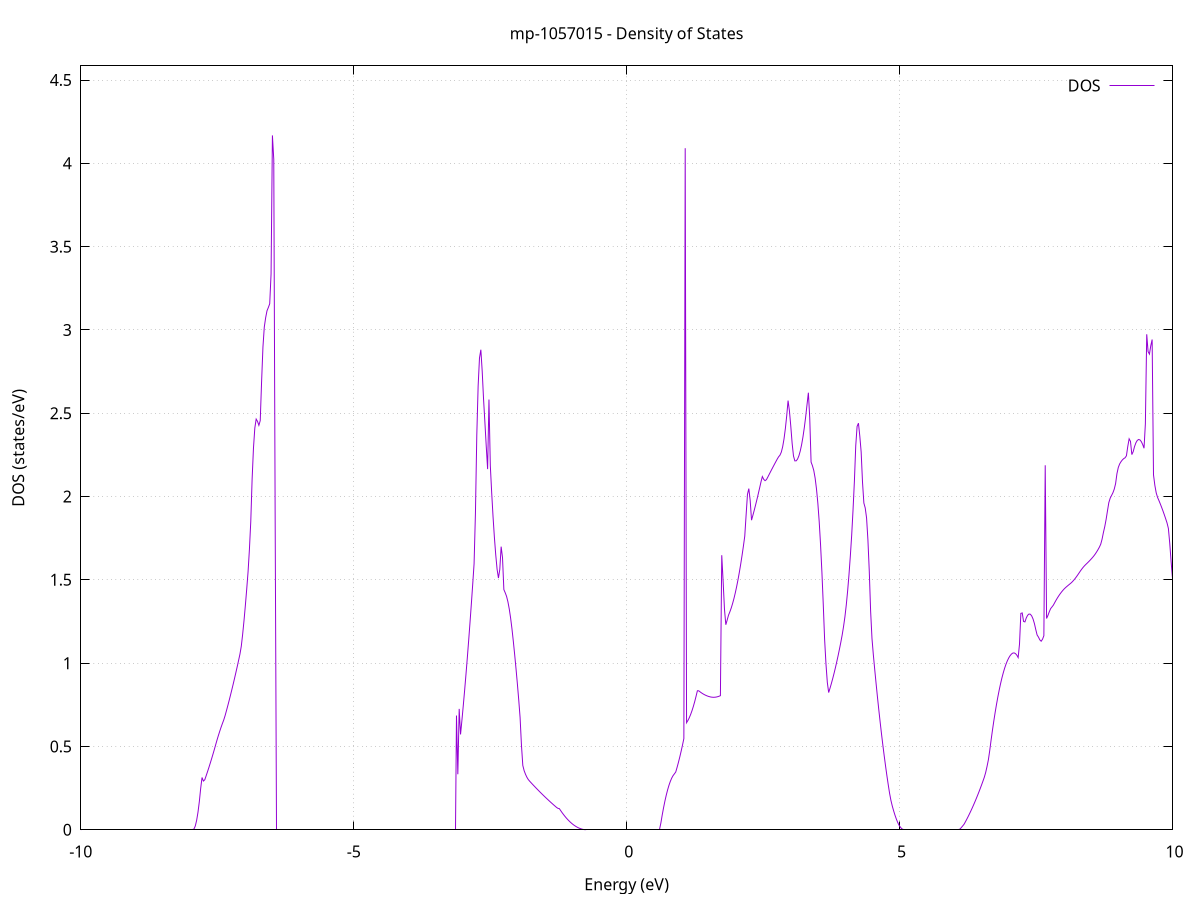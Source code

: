 set title 'mp-1057015 - Density of States'
set xlabel 'Energy (eV)'
set ylabel 'DOS (states/eV)'
set grid
set xrange [-10:10]
set yrange [0:4.585]
set xzeroaxis lt -1
set terminal png size 800,600
set output 'mp-1057015_dos_gnuplot.png'
plot '-' using 1:2 with lines title 'DOS'
-13.853400 0.000000
-13.828600 0.000000
-13.803800 0.000000
-13.779000 0.000000
-13.754200 0.000000
-13.729500 0.000000
-13.704700 0.000000
-13.679900 0.000000
-13.655100 0.000000
-13.630300 0.000000
-13.605500 0.000000
-13.580700 0.000000
-13.555900 0.000000
-13.531100 0.000000
-13.506300 0.000000
-13.481500 0.000000
-13.456700 0.000000
-13.431900 0.000000
-13.407100 0.000000
-13.382300 0.000000
-13.357500 0.000000
-13.332700 0.000000
-13.307900 0.000000
-13.283100 0.000000
-13.258400 0.000000
-13.233600 0.000000
-13.208800 0.000000
-13.184000 0.000000
-13.159200 0.000000
-13.134400 0.000000
-13.109600 0.000000
-13.084800 0.000000
-13.060000 0.000000
-13.035200 0.000000
-13.010400 0.000000
-12.985600 0.000000
-12.960800 0.000000
-12.936000 0.000000
-12.911200 0.000000
-12.886400 0.000000
-12.861600 0.000000
-12.836800 0.000000
-12.812000 0.000000
-12.787300 0.000000
-12.762500 0.000000
-12.737700 0.000000
-12.712900 0.000000
-12.688100 0.000000
-12.663300 0.000000
-12.638500 0.000000
-12.613700 0.000000
-12.588900 0.000000
-12.564100 0.000000
-12.539300 0.000000
-12.514500 0.000000
-12.489700 0.000000
-12.464900 0.000000
-12.440100 0.000000
-12.415300 0.000000
-12.390500 0.000000
-12.365700 0.000000
-12.341000 0.000000
-12.316200 0.000000
-12.291400 0.000000
-12.266600 0.000000
-12.241800 0.000000
-12.217000 0.000000
-12.192200 0.000000
-12.167400 0.000000
-12.142600 0.000000
-12.117800 0.000000
-12.093000 0.000000
-12.068200 0.000000
-12.043400 0.000000
-12.018600 0.000000
-11.993800 0.000000
-11.969000 0.000000
-11.944200 0.000000
-11.919400 0.000000
-11.894600 0.000000
-11.869900 0.000000
-11.845100 0.000000
-11.820300 0.000000
-11.795500 0.000000
-11.770700 0.000000
-11.745900 0.000000
-11.721100 0.000000
-11.696300 0.000000
-11.671500 0.000000
-11.646700 0.000000
-11.621900 0.000000
-11.597100 6.800900
-11.572300 19.553700
-11.547500 22.843900
-11.522700 30.021500
-11.497900 224.938600
-11.473100 69.509100
-11.448300 90.693500
-11.423500 0.000000
-11.398800 0.000000
-11.374000 0.000000
-11.349200 0.000000
-11.324400 0.000000
-11.299600 0.000000
-11.274800 0.000000
-11.250000 0.000000
-11.225200 0.000000
-11.200400 0.000000
-11.175600 0.000000
-11.150800 0.000000
-11.126000 0.000000
-11.101200 0.000000
-11.076400 0.000000
-11.051600 0.000000
-11.026800 0.000000
-11.002000 0.000000
-10.977200 0.000000
-10.952500 0.000000
-10.927700 0.000000
-10.902900 0.000000
-10.878100 0.000000
-10.853300 0.000000
-10.828500 0.000000
-10.803700 0.000000
-10.778900 0.000000
-10.754100 0.000000
-10.729300 0.000000
-10.704500 0.000000
-10.679700 0.000000
-10.654900 0.000000
-10.630100 0.000000
-10.605300 0.000000
-10.580500 0.000000
-10.555700 0.000000
-10.530900 0.000000
-10.506100 0.000000
-10.481400 0.000000
-10.456600 0.000000
-10.431800 0.000000
-10.407000 0.000000
-10.382200 0.000000
-10.357400 0.000000
-10.332600 0.000000
-10.307800 0.000000
-10.283000 0.000000
-10.258200 0.000000
-10.233400 0.000000
-10.208600 0.000000
-10.183800 0.000000
-10.159000 0.000000
-10.134200 0.000000
-10.109400 0.000000
-10.084600 0.000000
-10.059800 0.000000
-10.035100 0.000000
-10.010300 0.000000
-9.985500 0.000000
-9.960700 0.000000
-9.935900 0.000000
-9.911100 0.000000
-9.886300 0.000000
-9.861500 0.000000
-9.836700 0.000000
-9.811900 0.000000
-9.787100 0.000000
-9.762300 0.000000
-9.737500 0.000000
-9.712700 0.000000
-9.687900 0.000000
-9.663100 0.000000
-9.638300 0.000000
-9.613500 0.000000
-9.588700 0.000000
-9.564000 0.000000
-9.539200 0.000000
-9.514400 0.000000
-9.489600 0.000000
-9.464800 0.000000
-9.440000 0.000000
-9.415200 0.000000
-9.390400 0.000000
-9.365600 0.000000
-9.340800 0.000000
-9.316000 0.000000
-9.291200 0.000000
-9.266400 0.000000
-9.241600 0.000000
-9.216800 0.000000
-9.192000 0.000000
-9.167200 0.000000
-9.142400 0.000000
-9.117600 0.000000
-9.092900 0.000000
-9.068100 0.000000
-9.043300 0.000000
-9.018500 0.000000
-8.993700 0.000000
-8.968900 0.000000
-8.944100 0.000000
-8.919300 0.000000
-8.894500 0.000000
-8.869700 0.000000
-8.844900 0.000000
-8.820100 0.000000
-8.795300 0.000000
-8.770500 0.000000
-8.745700 0.000000
-8.720900 0.000000
-8.696100 0.000000
-8.671300 0.000000
-8.646600 0.000000
-8.621800 0.000000
-8.597000 0.000000
-8.572200 0.000000
-8.547400 0.000000
-8.522600 0.000000
-8.497800 0.000000
-8.473000 0.000000
-8.448200 0.000000
-8.423400 0.000000
-8.398600 0.000000
-8.373800 0.000000
-8.349000 0.000000
-8.324200 0.000000
-8.299400 0.000000
-8.274600 0.000000
-8.249800 0.000000
-8.225000 0.000000
-8.200200 0.000000
-8.175500 0.000000
-8.150700 0.000000
-8.125900 0.000000
-8.101100 0.000000
-8.076300 0.000000
-8.051500 0.000000
-8.026700 0.000000
-8.001900 0.000000
-7.977100 0.000000
-7.952300 0.000000
-7.927500 0.003900
-7.902700 0.022400
-7.877900 0.056200
-7.853100 0.105200
-7.828300 0.169400
-7.803500 0.248900
-7.778700 0.313800
-7.753900 0.292500
-7.729100 0.299800
-7.704400 0.323200
-7.679600 0.347400
-7.654800 0.372300
-7.630000 0.398000
-7.605200 0.424400
-7.580400 0.451600
-7.555600 0.479500
-7.530800 0.508200
-7.506000 0.536700
-7.481200 0.563800
-7.456400 0.589500
-7.431600 0.613800
-7.406800 0.636700
-7.382000 0.658400
-7.357200 0.684200
-7.332400 0.713600
-7.307600 0.744000
-7.282800 0.775200
-7.258100 0.807200
-7.233300 0.840100
-7.208500 0.873700
-7.183700 0.908200
-7.158900 0.943400
-7.134100 0.979500
-7.109300 1.016400
-7.084500 1.054000
-7.059700 1.101400
-7.034900 1.172800
-7.010100 1.254800
-6.985300 1.345900
-6.960500 1.443600
-6.935700 1.547800
-6.910900 1.682300
-6.886100 1.849600
-6.861300 2.103700
-6.836500 2.291300
-6.811700 2.411700
-6.787000 2.465000
-6.762200 2.451200
-6.737400 2.427500
-6.712600 2.455900
-6.687800 2.689200
-6.663000 2.897100
-6.638200 3.017600
-6.613400 3.073300
-6.588600 3.115100
-6.563800 3.134900
-6.539000 3.157100
-6.514200 3.336500
-6.489400 4.167800
-6.464600 4.023300
-6.439800 1.915500
-6.415000 0.000000
-6.390200 0.000000
-6.365400 0.000000
-6.340600 0.000000
-6.315900 0.000000
-6.291100 0.000000
-6.266300 0.000000
-6.241500 0.000000
-6.216700 0.000000
-6.191900 0.000000
-6.167100 0.000000
-6.142300 0.000000
-6.117500 0.000000
-6.092700 0.000000
-6.067900 0.000000
-6.043100 0.000000
-6.018300 0.000000
-5.993500 0.000000
-5.968700 0.000000
-5.943900 0.000000
-5.919100 0.000000
-5.894300 0.000000
-5.869600 0.000000
-5.844800 0.000000
-5.820000 0.000000
-5.795200 0.000000
-5.770400 0.000000
-5.745600 0.000000
-5.720800 0.000000
-5.696000 0.000000
-5.671200 0.000000
-5.646400 0.000000
-5.621600 0.000000
-5.596800 0.000000
-5.572000 0.000000
-5.547200 0.000000
-5.522400 0.000000
-5.497600 0.000000
-5.472800 0.000000
-5.448000 0.000000
-5.423200 0.000000
-5.398500 0.000000
-5.373700 0.000000
-5.348900 0.000000
-5.324100 0.000000
-5.299300 0.000000
-5.274500 0.000000
-5.249700 0.000000
-5.224900 0.000000
-5.200100 0.000000
-5.175300 0.000000
-5.150500 0.000000
-5.125700 0.000000
-5.100900 0.000000
-5.076100 0.000000
-5.051300 0.000000
-5.026500 0.000000
-5.001700 0.000000
-4.976900 0.000000
-4.952100 0.000000
-4.927400 0.000000
-4.902600 0.000000
-4.877800 0.000000
-4.853000 0.000000
-4.828200 0.000000
-4.803400 0.000000
-4.778600 0.000000
-4.753800 0.000000
-4.729000 0.000000
-4.704200 0.000000
-4.679400 0.000000
-4.654600 0.000000
-4.629800 0.000000
-4.605000 0.000000
-4.580200 0.000000
-4.555400 0.000000
-4.530600 0.000000
-4.505800 0.000000
-4.481100 0.000000
-4.456300 0.000000
-4.431500 0.000000
-4.406700 0.000000
-4.381900 0.000000
-4.357100 0.000000
-4.332300 0.000000
-4.307500 0.000000
-4.282700 0.000000
-4.257900 0.000000
-4.233100 0.000000
-4.208300 0.000000
-4.183500 0.000000
-4.158700 0.000000
-4.133900 0.000000
-4.109100 0.000000
-4.084300 0.000000
-4.059500 0.000000
-4.034700 0.000000
-4.010000 0.000000
-3.985200 0.000000
-3.960400 0.000000
-3.935600 0.000000
-3.910800 0.000000
-3.886000 0.000000
-3.861200 0.000000
-3.836400 0.000000
-3.811600 0.000000
-3.786800 0.000000
-3.762000 0.000000
-3.737200 0.000000
-3.712400 0.000000
-3.687600 0.000000
-3.662800 0.000000
-3.638000 0.000000
-3.613200 0.000000
-3.588400 0.000000
-3.563700 0.000000
-3.538900 0.000000
-3.514100 0.000000
-3.489300 0.000000
-3.464500 0.000000
-3.439700 0.000000
-3.414900 0.000000
-3.390100 0.000000
-3.365300 0.000000
-3.340500 0.000000
-3.315700 0.000000
-3.290900 0.000000
-3.266100 0.000000
-3.241300 0.000000
-3.216500 0.000000
-3.191700 0.000000
-3.166900 0.000000
-3.142100 0.000000
-3.117300 0.685500
-3.092600 0.333300
-3.067800 0.725600
-3.043000 0.572200
-3.018200 0.655700
-2.993400 0.743300
-2.968600 0.835200
-2.943800 0.931300
-2.919000 1.031600
-2.894200 1.136100
-2.869400 1.244800
-2.844600 1.357800
-2.819800 1.474900
-2.795000 1.596300
-2.770200 1.898800
-2.745400 2.367200
-2.720600 2.664400
-2.695800 2.831800
-2.671000 2.881400
-2.646200 2.752100
-2.621500 2.585300
-2.596700 2.445100
-2.571900 2.300700
-2.547100 2.164800
-2.522300 2.582300
-2.497500 2.185900
-2.472700 2.023900
-2.447900 1.880700
-2.423100 1.756300
-2.398300 1.650700
-2.373500 1.563900
-2.348700 1.511000
-2.323900 1.562400
-2.299100 1.699400
-2.274300 1.634000
-2.249500 1.441700
-2.224700 1.422800
-2.199900 1.401100
-2.175200 1.368500
-2.150400 1.325100
-2.125600 1.270800
-2.100800 1.205700
-2.076000 1.131000
-2.051200 1.050900
-2.026400 0.965500
-2.001600 0.874900
-1.976800 0.779000
-1.952000 0.673600
-1.927200 0.508300
-1.902400 0.386200
-1.877600 0.354400
-1.852800 0.333100
-1.828000 0.315700
-1.803200 0.302100
-1.778400 0.292200
-1.753600 0.283400
-1.728800 0.274600
-1.704100 0.266000
-1.679300 0.257500
-1.654500 0.249000
-1.629700 0.240700
-1.604900 0.232400
-1.580100 0.224200
-1.555300 0.216200
-1.530500 0.208200
-1.505700 0.200300
-1.480900 0.192500
-1.456100 0.184900
-1.431300 0.177300
-1.406500 0.169800
-1.381700 0.162400
-1.356900 0.155100
-1.332100 0.147900
-1.307300 0.140800
-1.282500 0.133800
-1.257700 0.128500
-1.233000 0.126800
-1.208200 0.114900
-1.183400 0.103200
-1.158600 0.092300
-1.133800 0.081900
-1.109000 0.072100
-1.084200 0.063000
-1.059400 0.054500
-1.034600 0.046600
-1.009800 0.039300
-0.985000 0.032600
-0.960200 0.026600
-0.935400 0.021200
-0.910600 0.016400
-0.885800 0.012200
-0.861000 0.008600
-0.836200 0.005700
-0.811400 0.003300
-0.786700 0.001600
-0.761900 0.000500
-0.737100 0.000000
-0.712300 0.000000
-0.687500 0.000000
-0.662700 0.000000
-0.637900 0.000000
-0.613100 0.000000
-0.588300 0.000000
-0.563500 0.000000
-0.538700 0.000000
-0.513900 0.000000
-0.489100 0.000000
-0.464300 0.000000
-0.439500 0.000000
-0.414700 0.000000
-0.389900 0.000000
-0.365100 0.000000
-0.340300 0.000000
-0.315600 0.000000
-0.290800 0.000000
-0.266000 0.000000
-0.241200 0.000000
-0.216400 0.000000
-0.191600 0.000000
-0.166800 0.000000
-0.142000 0.000000
-0.117200 0.000000
-0.092400 0.000000
-0.067600 0.000000
-0.042800 0.000000
-0.018000 0.000000
0.006800 0.000000
0.031600 0.000000
0.056400 0.000000
0.081200 0.000000
0.106000 0.000000
0.130800 0.000000
0.155500 0.000000
0.180300 0.000000
0.205100 0.000000
0.229900 0.000000
0.254700 0.000000
0.279500 0.000000
0.304300 0.000000
0.329100 0.000000
0.353900 0.000000
0.378700 0.000000
0.403500 0.000000
0.428300 0.000000
0.453100 0.000000
0.477900 0.000000
0.502700 0.000000
0.527500 0.000000
0.552300 0.000000
0.577100 0.000000
0.601800 0.000000
0.626600 0.039900
0.651400 0.088100
0.676200 0.132200
0.701000 0.172200
0.725800 0.208000
0.750600 0.239600
0.775400 0.267100
0.800200 0.290500
0.825000 0.309700
0.849800 0.324700
0.874600 0.335600
0.899400 0.346700
0.924200 0.374700
0.949000 0.405000
0.973800 0.437300
0.998600 0.471800
1.023400 0.508500
1.048200 0.547200
1.072900 4.091000
1.097700 0.642700
1.122500 0.655900
1.147300 0.672300
1.172100 0.691800
1.196900 0.714400
1.221700 0.740000
1.246500 0.768800
1.271300 0.800700
1.296100 0.834400
1.320900 0.834000
1.345700 0.827600
1.370500 0.821800
1.395300 0.816500
1.420100 0.811800
1.444900 0.807700
1.469700 0.804100
1.494500 0.801100
1.519300 0.798600
1.544000 0.796700
1.568800 0.795600
1.593600 0.795200
1.618400 0.795600
1.643200 0.796800
1.668000 0.798800
1.692800 0.801500
1.717600 0.804900
1.742400 1.647900
1.767200 1.493400
1.792000 1.324900
1.816800 1.230700
1.841600 1.258600
1.866400 1.288200
1.891200 1.308300
1.916000 1.331100
1.940800 1.357600
1.965600 1.387800
1.990300 1.421700
2.015100 1.459300
2.039900 1.500600
2.064700 1.545600
2.089500 1.594300
2.114300 1.646600
2.139100 1.702700
2.163900 1.762500
2.188700 1.889800
2.213500 2.013500
2.238300 2.047700
2.263100 1.977100
2.287900 1.858200
2.312700 1.887300
2.337500 1.917700
2.362300 1.949700
2.387100 1.982800
2.411900 2.017100
2.436700 2.052300
2.461400 2.088300
2.486200 2.120100
2.511000 2.103400
2.535800 2.095400
2.560600 2.101400
2.585400 2.116400
2.610200 2.132400
2.635000 2.148300
2.659800 2.164000
2.684600 2.179500
2.709400 2.194900
2.734200 2.210100
2.759000 2.225100
2.783800 2.238600
2.808600 2.248200
2.833400 2.266500
2.858200 2.298900
2.883000 2.346000
2.907700 2.407900
2.932500 2.484900
2.957300 2.576100
2.982100 2.514300
3.006900 2.423300
3.031700 2.319800
3.056500 2.243800
3.081300 2.214200
3.106100 2.214400
3.130900 2.224900
3.155700 2.244500
3.180500 2.273400
3.205300 2.311200
3.230100 2.357900
3.254900 2.413600
3.279700 2.478300
3.304500 2.551600
3.329300 2.623400
3.354100 2.474000
3.378800 2.207100
3.403600 2.185100
3.428400 2.156200
3.453200 2.110500
3.478000 2.045400
3.502800 1.960300
3.527600 1.849800
3.552400 1.711700
3.577200 1.546000
3.602000 1.352600
3.626800 1.142900
3.651600 0.995500
3.676400 0.884200
3.701200 0.823600
3.726000 0.849900
3.750800 0.878100
3.775600 0.908100
3.800400 0.939900
3.825200 0.973600
3.849900 1.009000
3.874700 1.046300
3.899500 1.085500
3.924300 1.126400
3.949100 1.170100
3.973900 1.220400
3.998700 1.278200
4.023500 1.348800
4.048300 1.432900
4.073100 1.530700
4.097900 1.642200
4.122700 1.767900
4.147500 1.920100
4.172300 2.091300
4.197100 2.304800
4.221900 2.421100
4.246700 2.440400
4.271500 2.362600
4.296200 2.268200
4.321000 2.086700
4.345800 1.961200
4.370600 1.931700
4.395400 1.871700
4.420200 1.739000
4.445000 1.552100
4.469800 1.311100
4.494600 1.148200
4.519400 1.050600
4.544200 0.963900
4.569000 0.880400
4.593800 0.800000
4.618600 0.722800
4.643400 0.648800
4.668200 0.577900
4.693000 0.510200
4.717800 0.445700
4.742600 0.384300
4.767300 0.326100
4.792100 0.271100
4.816900 0.219200
4.841700 0.176100
4.866500 0.142500
4.891300 0.113500
4.916100 0.087500
4.940900 0.064300
4.965700 0.044100
4.990500 0.027100
5.015300 0.015600
5.040100 0.005900
5.064900 0.000000
5.089700 0.000000
5.114500 0.000000
5.139300 0.000000
5.164100 0.000000
5.188900 0.000000
5.213700 0.000000
5.238400 0.000000
5.263200 0.000000
5.288000 0.000000
5.312800 0.000000
5.337600 0.000000
5.362400 0.000000
5.387200 0.000000
5.412000 0.000000
5.436800 0.000000
5.461600 0.000000
5.486400 0.000000
5.511200 0.000000
5.536000 0.000000
5.560800 0.000000
5.585600 0.000000
5.610400 0.000000
5.635200 0.000000
5.660000 0.000000
5.684700 0.000000
5.709500 0.000000
5.734300 0.000000
5.759100 0.000000
5.783900 0.000000
5.808700 0.000000
5.833500 0.000000
5.858300 0.000000
5.883100 0.000000
5.907900 0.000000
5.932700 0.000000
5.957500 0.000000
5.982300 0.000000
6.007100 0.000000
6.031900 0.000000
6.056700 0.000000
6.081500 0.000000
6.106300 0.004000
6.131100 0.013200
6.155800 0.022900
6.180600 0.032900
6.205400 0.047300
6.230200 0.062600
6.255000 0.078500
6.279800 0.095000
6.304600 0.112100
6.329400 0.129700
6.354200 0.148000
6.379000 0.166800
6.403800 0.186300
6.428600 0.206300
6.453400 0.226900
6.478200 0.248100
6.503000 0.269800
6.527800 0.292200
6.552600 0.315500
6.577400 0.343800
6.602200 0.379800
6.626900 0.419900
6.651700 0.475300
6.676500 0.537700
6.701300 0.596600
6.726100 0.652100
6.750900 0.704000
6.775700 0.752400
6.800500 0.797400
6.825300 0.838800
6.850100 0.876700
6.874900 0.911200
6.899700 0.942100
6.924500 0.969600
6.949300 0.993500
6.974100 1.013900
6.998900 1.030900
7.023700 1.044300
7.048500 1.054300
7.073200 1.060400
7.098000 1.061700
7.122800 1.057600
7.147600 1.048300
7.172400 1.033700
7.197200 1.114600
7.222000 1.298900
7.246800 1.301600
7.271600 1.250400
7.296400 1.247600
7.321200 1.271500
7.346000 1.287500
7.370800 1.294900
7.395600 1.293700
7.420400 1.283800
7.445200 1.265300
7.470000 1.238100
7.494800 1.202300
7.519600 1.169300
7.544300 1.156600
7.569100 1.139900
7.593900 1.131700
7.618700 1.143500
7.643500 1.164600
7.668300 2.187600
7.693100 1.268200
7.717900 1.286200
7.742700 1.308500
7.767500 1.327300
7.792300 1.337500
7.817100 1.348100
7.841900 1.363200
7.866700 1.377800
7.891500 1.391500
7.916300 1.404200
7.941100 1.415900
7.965900 1.426700
7.990700 1.436600
8.015400 1.445500
8.040200 1.453400
8.065000 1.460500
8.089800 1.467300
8.114600 1.474000
8.139400 1.480700
8.164200 1.488400
8.189000 1.497300
8.213800 1.507200
8.238600 1.518000
8.263400 1.529400
8.288200 1.541400
8.313000 1.553500
8.337800 1.564700
8.362600 1.575000
8.387400 1.584300
8.412200 1.592500
8.437000 1.600300
8.461700 1.608300
8.486500 1.616700
8.511300 1.625500
8.536100 1.634600
8.560900 1.644500
8.585700 1.655600
8.610500 1.668000
8.635300 1.681500
8.660100 1.696100
8.684900 1.713700
8.709700 1.744100
8.734500 1.784200
8.759300 1.819800
8.784100 1.863300
8.808900 1.914600
8.833700 1.963900
8.858500 1.990200
8.883300 2.006300
8.908100 2.022600
8.932800 2.044400
8.957600 2.077600
8.982400 2.137700
9.007200 2.174800
9.032000 2.195900
9.056800 2.209300
9.081600 2.219900
9.106400 2.227700
9.131200 2.232700
9.156000 2.244800
9.180800 2.301200
9.205600 2.346600
9.230400 2.331100
9.255200 2.251800
9.280000 2.269600
9.304800 2.300300
9.329600 2.322700
9.354400 2.336800
9.379100 2.342600
9.403900 2.340100
9.428700 2.329800
9.453500 2.312900
9.478300 2.290000
9.503100 2.435900
9.527900 2.973900
9.552700 2.870000
9.577500 2.855000
9.602300 2.905500
9.627100 2.942500
9.651900 2.130400
9.676700 2.067300
9.701500 2.022300
9.726300 1.995200
9.751100 1.976300
9.775900 1.956400
9.800700 1.935500
9.825500 1.913600
9.850200 1.890700
9.875000 1.866800
9.899800 1.841900
9.924600 1.808800
9.949400 1.719900
9.974200 1.611500
9.999000 1.512300
10.023800 1.422300
10.048600 1.341500
10.073400 1.804400
10.098200 1.530300
10.123000 1.292400
10.147800 1.090700
10.172600 0.925300
10.197400 0.834800
10.222200 0.771500
10.247000 0.712700
10.271800 0.658500
10.296600 0.657400
10.321300 0.767800
10.346100 0.590000
10.370900 0.399600
10.395700 0.368000
10.420500 0.338400
10.445300 0.310700
10.470100 0.285100
10.494900 0.261400
10.519700 0.239700
10.544500 0.219900
10.569300 0.202200
10.594100 0.192300
10.618900 0.191600
10.643700 0.187400
10.668500 0.179700
10.693300 0.168700
10.718100 0.154200
10.742900 0.136200
10.767600 0.114800
10.792400 0.126800
10.817200 0.155700
10.842000 0.187400
10.866800 0.222200
10.891600 0.259900
10.916400 0.303400
10.941200 0.695600
10.966000 0.464500
10.990800 0.482800
11.015600 0.489800
11.040400 0.497200
11.065200 0.504800
11.090000 0.512700
11.114800 0.520800
11.139600 0.529300
11.164400 0.538000
11.189200 0.546800
11.214000 0.553600
11.238700 0.557700
11.263500 0.559400
11.288300 0.558500
11.313100 0.559500
11.337900 0.564000
11.362700 0.570200
11.387500 0.577100
11.412300 0.584600
11.437100 0.592800
11.461900 0.601500
11.486700 0.610900
11.511500 0.620900
11.536300 0.631600
11.561100 0.642800
11.585900 0.654700
11.610700 0.667200
11.635500 0.680300
11.660300 0.694100
11.685100 0.708400
11.709800 0.723400
11.734600 0.739100
11.759400 0.755300
11.784200 0.772200
11.809000 0.789600
11.833800 0.807700
11.858600 0.826300
11.883400 0.845400
11.908200 0.864800
11.933000 0.884500
11.957800 0.904700
11.982600 0.925200
12.007400 0.945600
12.032200 0.949100
12.057000 0.945400
12.081800 0.938500
12.106600 0.929600
12.131400 0.923300
12.156100 0.920300
12.180900 0.920300
12.205700 0.923500
12.230500 0.927900
12.255300 0.932700
12.280100 0.937900
12.304900 0.944100
12.329700 0.952800
12.354500 0.964300
12.379300 0.978300
12.404100 0.994200
12.428900 1.012200
12.453700 1.032400
12.478500 1.054800
12.503300 1.079300
12.528100 1.106000
12.552900 1.134900
12.577700 1.165900
12.602500 1.200000
12.627200 1.255000
12.652000 1.294500
12.676800 1.321700
12.701600 1.349600
12.726400 1.719900
12.751200 1.521000
12.776000 1.099600
12.800800 0.967000
12.825600 0.963400
12.850400 0.958900
12.875200 0.953500
12.900000 0.947300
12.924800 0.940700
12.949600 0.934400
12.974400 0.927700
12.999200 0.921000
13.024000 0.914700
13.048800 0.908200
13.073600 0.900900
13.098300 0.892900
13.123100 0.884200
13.147900 0.874900
13.172700 0.864800
13.197500 0.854100
13.222300 0.842700
13.247100 0.830600
13.271900 0.817800
13.296700 0.804300
13.321500 0.790100
13.346300 0.775300
13.371100 0.759700
13.395900 0.743500
13.420700 0.726500
13.445500 0.708900
13.470300 0.690600
13.495100 0.996000
13.519900 1.134100
13.544600 0.634700
13.569400 0.529900
13.594200 0.526600
13.619000 0.522200
13.643800 0.518900
13.668600 0.516800
13.693400 0.515700
13.718200 0.515900
13.743000 0.517200
13.767800 0.519700
13.792600 0.523300
13.817400 0.528100
13.842200 0.534100
13.867000 0.541200
13.891800 0.549500
13.916600 0.559000
13.941400 0.569700
13.966200 0.581900
13.991000 0.595100
14.015700 0.609000
14.040500 0.623400
14.065300 0.644200
14.090100 0.765600
14.114900 0.858200
14.139700 0.950400
14.164500 1.042400
14.189300 1.124800
14.214100 1.191100
14.238900 1.241300
14.263700 1.275500
14.288500 1.293500
14.313300 1.295500
14.338100 1.281500
14.362900 1.251300
14.387700 1.247300
14.412500 1.274600
14.437300 1.300400
14.462100 1.324400
14.486800 1.346600
14.511600 1.367000
14.536400 1.385700
14.561200 1.402500
14.586000 1.417900
14.610800 1.432000
14.635600 1.444800
14.660400 1.456400
14.685200 1.467400
14.710000 1.478100
14.734800 1.489100
14.759600 1.500700
14.784400 1.529500
14.809200 1.594600
14.834000 1.672800
14.858800 1.732800
14.883600 1.769800
14.908400 1.783800
14.933100 1.774800
14.957900 1.742700
14.982700 1.685900
15.007500 1.661900
15.032300 1.984100
15.057100 2.025100
15.081900 1.816800
15.106700 1.695300
15.131500 1.723500
15.156300 1.749100
15.181100 1.772100
15.205900 1.792500
15.230700 1.810300
15.255500 1.825600
15.280300 1.838300
15.305100 1.848500
15.329900 1.856200
15.354700 1.861300
15.379500 1.863800
15.404200 1.866000
15.429000 1.876300
15.453800 1.887300
15.478600 1.897200
15.503400 1.905900
15.528200 1.910100
15.553000 1.894300
15.577800 1.884800
15.602600 1.980700
15.627400 1.987800
15.652200 1.934800
15.677000 1.878300
15.701800 1.827900
15.726600 1.783700
15.751400 1.745800
15.776200 1.713600
15.801000 1.685600
15.825800 1.661700
15.850500 1.641800
15.875300 1.626000
15.900100 1.614200
15.924900 1.608000
15.949700 1.607800
15.974500 1.647400
15.999300 1.749800
16.024100 1.839000
16.048900 1.915000
16.073700 1.980100
16.098500 2.034500
16.123300 2.078000
16.148100 2.110700
16.172900 2.133900
16.197700 2.196900
16.222500 2.130000
16.247300 2.162100
16.272100 2.170200
16.296900 2.235200
16.321600 2.480900
16.346400 2.735700
16.371200 2.975600
16.396000 3.151200
16.420800 3.251600
16.445600 3.156600
16.470400 2.706500
16.495200 2.506100
16.520000 2.437400
16.544800 2.372200
16.569600 2.310400
16.594400 2.263400
16.619200 2.229500
16.644000 2.199600
16.668800 2.173700
16.693600 2.152100
16.718400 2.135500
16.743200 2.124200
16.768000 2.118200
16.792700 2.290900
16.817500 2.442800
16.842300 2.546900
16.867100 2.604100
16.891900 2.614400
16.916700 2.589100
16.941500 2.531500
16.966300 2.137400
16.991100 2.127200
17.015900 2.100700
17.040700 2.073800
17.065500 2.046700
17.090300 2.019200
17.115100 1.991500
17.139900 2.048400
17.164700 2.147800
17.189500 2.233700
17.214300 2.306200
17.239000 2.365300
17.263800 2.411000
17.288600 2.442700
17.313400 2.460100
17.338200 2.462800
17.363000 2.449500
17.387800 2.361900
17.412600 2.074500
17.437400 1.807600
17.462200 1.616800
17.487000 1.502100
17.511800 2.928600
17.536600 0.999700
17.561400 1.012100
17.586200 1.029700
17.611000 1.047800
17.635800 1.065900
17.660600 1.083900
17.685400 1.101900
17.710100 1.119900
17.734900 1.137800
17.759700 1.172700
17.784500 3.296800
17.809300 4.662600
17.834100 2.814100
17.858900 2.287100
17.883700 2.237000
17.908500 2.186400
17.933300 2.122500
17.958100 2.045400
17.982900 1.955300
18.007700 1.854200
18.032500 1.742600
18.057300 1.619900
18.082100 1.486800
18.106900 1.373300
18.131700 1.284000
18.156500 1.173100
18.181200 1.053000
18.206000 0.934100
18.230800 0.874700
18.255600 0.827500
18.280400 0.774000
18.305200 0.714300
18.330000 0.648200
18.354800 0.580300
18.379600 0.542100
18.404400 0.514800
18.429200 0.516800
18.454000 0.535900
18.478800 0.562600
18.503600 0.597600
18.528400 0.636400
18.553200 0.675000
18.578000 0.716700
18.602800 0.757500
18.627500 0.796700
18.652300 0.845800
18.677100 0.900400
18.701900 0.957500
18.726700 1.017000
18.751500 1.074100
18.776300 1.126400
18.801100 1.174200
18.825900 1.217200
18.850700 1.255600
18.875500 1.289300
18.900300 1.319000
18.925100 1.353100
18.949900 1.393200
18.974700 1.438900
18.999500 1.490200
19.024300 1.547200
19.049100 1.609900
19.073900 1.678200
19.098600 1.752100
19.123400 1.831500
19.148200 1.911500
19.173000 1.980400
19.197800 2.032800
19.222600 2.082900
19.247400 2.133400
19.272200 2.184300
19.297000 2.235500
19.321800 2.287100
19.346600 2.339000
19.371400 2.382000
19.396200 2.380500
19.421000 2.346000
19.445800 2.276500
19.470600 2.162000
19.495400 2.017800
19.520200 1.850500
19.545000 2.087900
19.569700 1.596800
19.594500 1.836100
19.619300 2.060300
19.644100 2.263900
19.668900 2.432600
19.693700 2.549700
19.718500 2.598000
19.743300 2.577800
19.768100 2.495800
19.792900 2.354600
19.817700 2.201200
19.842500 2.072600
19.867300 1.970200
19.892100 1.898900
19.916900 1.867300
19.941700 1.872000
19.966500 1.817900
19.991300 1.926600
20.016000 2.145200
20.040800 2.427900
20.065600 2.761000
20.090400 2.455300
20.115200 2.585300
20.140000 2.644100
20.164800 2.674900
20.189600 2.793800
20.214400 2.862600
20.239200 2.890400
20.264000 2.802300
20.288800 2.476100
20.313600 1.992000
20.338400 1.326600
20.363200 0.711500
20.388000 0.521600
20.412800 0.453800
20.437600 0.993300
20.462400 1.011200
20.487100 1.042900
20.511900 1.157700
20.536700 1.250300
20.561500 1.363400
20.586300 1.483200
20.611100 1.730900
20.635900 2.190300
20.660700 2.520000
20.685500 2.700500
20.710300 2.878800
20.735100 3.378400
20.759900 4.173800
20.784700 3.421000
20.809500 3.295500
20.834300 2.951900
20.859100 2.733200
20.883900 2.349200
20.908700 1.627700
20.933500 1.676000
20.958200 1.729600
20.983000 1.785500
21.007800 1.850300
21.032600 1.924500
21.057400 2.008700
21.082200 2.105100
21.107000 2.210100
21.131800 2.323800
21.156600 2.446000
21.181400 2.576700
21.206200 2.722600
21.231000 2.860300
21.255800 2.976200
21.280600 2.951600
21.305400 2.926600
21.330200 2.898800
21.355000 2.846200
21.379800 2.767400
21.404500 2.669400
21.429300 2.558500
21.454100 2.446900
21.478900 2.337800
21.503700 2.231300
21.528500 2.127800
21.553300 2.022900
21.578100 1.920800
21.602900 1.846800
21.627700 1.770700
21.652500 1.709800
21.677300 1.678200
21.702100 1.651200
21.726900 1.620400
21.751700 1.590400
21.776500 1.564100
21.801300 1.541500
21.826100 1.522500
21.850900 1.507100
21.875600 1.495300
21.900400 1.487200
21.925200 1.482700
21.950000 1.482200
21.974800 1.486500
21.999600 1.495700
22.024400 1.509900
22.049200 1.528900
22.074000 1.552800
22.098800 1.581600
22.123600 1.615300
22.148400 1.654000
22.173200 1.697500
22.198000 1.742600
22.222800 1.788000
22.247600 1.832700
22.272400 1.875800
22.297200 1.946000
22.321900 1.997200
22.346700 1.972100
22.371500 1.866400
22.396300 1.872100
22.421100 1.724900
22.445900 1.611400
22.470700 1.618700
22.495500 1.628500
22.520300 1.635300
22.545100 1.635100
22.569900 1.711500
22.594700 1.805600
22.619500 1.875000
22.644300 1.982000
22.669100 2.137200
22.693900 2.255500
22.718700 2.302100
22.743500 2.316200
22.768300 3.188500
22.793000 3.590700
22.817800 2.751700
22.842600 2.750700
22.867400 2.749400
22.892200 2.747800
22.917000 2.744900
22.941800 2.740400
22.966600 2.732800
22.991400 2.704700
23.016200 2.596000
23.041000 2.376900
23.065800 2.125600
23.090600 1.918600
23.115400 1.741900
23.140200 1.609100
23.165000 1.539600
23.189800 1.514800
23.214600 1.494200
23.239400 1.478800
23.264100 1.471400
23.288900 1.471900
23.313700 1.479800
23.338500 1.495300
23.363300 1.518300
23.388100 1.548700
23.412900 1.595400
23.437700 1.771000
23.462500 2.109800
23.487300 2.632900
23.512100 3.590000
23.536900 4.581300
23.561700 5.701700
23.586500 2.688700
23.611300 2.011900
23.636100 1.624400
23.660900 1.225200
23.685700 0.958600
23.710400 0.904300
23.735200 0.885200
23.760000 0.871600
23.784800 0.858500
23.809600 0.845300
23.834400 0.832000
23.859200 1.610200
23.884000 1.549300
23.908800 1.511000
23.933600 1.537100
23.958400 1.595200
23.983200 1.636500
24.008000 1.634000
24.032800 1.588000
24.057600 1.581500
24.082400 1.620900
24.107200 1.657800
24.132000 1.692200
24.156800 1.724000
24.181500 1.753300
24.206300 1.781200
24.231100 1.808600
24.255900 1.833600
24.280700 1.862800
24.305500 1.891600
24.330300 1.920100
24.355100 1.978600
24.379900 2.077100
24.404700 2.215900
24.429500 2.369000
24.454300 2.491800
24.479100 2.550500
24.503900 2.464600
24.528700 2.403900
24.553500 2.431700
24.578300 2.583500
24.603100 2.569400
24.627900 2.397400
24.652600 2.344500
24.677400 2.286700
24.702200 2.211200
24.727000 2.163000
24.751800 2.163900
24.776600 2.203700
24.801400 2.323200
24.826200 2.436400
24.851000 2.451700
24.875800 2.450700
24.900600 2.390100
24.925400 2.301700
24.950200 2.215100
24.975000 2.143900
24.999800 2.053900
25.024600 1.980300
25.049400 1.946800
25.074200 1.914500
25.098900 1.883500
25.123700 1.909900
25.148500 2.087900
25.173300 2.125600
25.198100 2.021600
25.222900 1.876000
25.247700 1.711900
25.272500 1.511000
25.297300 1.446500
25.322100 1.491100
25.346900 1.539000
25.371700 1.590200
25.396500 1.706300
25.421300 1.708900
25.446100 1.529200
25.470900 1.570700
25.495700 1.627200
25.520500 1.698700
25.545300 1.908600
25.570000 2.223700
25.594800 2.553400
25.619600 2.945600
25.644400 3.564000
25.669200 3.869600
25.694000 3.743500
25.718800 3.641400
25.743600 3.493000
25.768400 3.266200
25.793200 2.725700
25.818000 2.348800
25.842800 2.349500
25.867600 2.395300
25.892400 2.524500
25.917200 2.440200
25.942000 2.318000
25.966800 2.397200
25.991600 2.482100
26.016400 2.609600
26.041100 2.838400
26.065900 3.014100
26.090700 3.070400
26.115500 3.007400
26.140300 3.255000
26.165100 2.363000
26.189900 2.204900
26.214700 2.148600
26.239500 2.120300
26.264300 2.155100
26.289100 2.250700
26.313900 2.321200
26.338700 2.365100
26.363500 2.399500
26.388300 2.429100
26.413100 2.449800
26.437900 2.461000
26.462700 2.447000
26.487400 2.418000
26.512200 2.378000
26.537000 2.332600
26.561800 2.281000
26.586600 2.246000
26.611400 2.235500
26.636200 2.241000
26.661000 2.252100
26.685800 2.269200
26.710600 2.292300
26.735400 2.327400
26.760200 2.411400
26.785000 2.606800
26.809800 2.779400
26.834600 2.905100
26.859400 2.806400
26.884200 2.832900
26.909000 2.875300
26.933800 2.906000
26.958500 2.919000
26.983300 2.901600
27.008100 2.874200
27.032900 2.871100
27.057700 2.887300
27.082500 2.954900
27.107300 3.050400
27.132100 3.132700
27.156900 3.178000
27.181700 3.152000
27.206500 3.124900
27.231300 3.114200
27.256100 3.195400
27.280900 3.523000
27.305700 3.843400
27.330500 4.021900
27.355300 4.035000
27.380100 3.952900
27.404900 3.818400
27.429600 3.628500
27.454400 3.576200
27.479200 3.518700
27.504000 3.452900
27.528800 3.385400
27.553600 3.302000
27.578400 3.116100
27.603200 2.713400
27.628000 2.437300
27.652800 2.319900
27.677600 2.291400
27.702400 2.264400
27.727200 2.213600
27.752000 2.142800
27.776800 2.061900
27.801600 1.979700
27.826400 1.935000
27.851200 1.900200
27.875900 1.872100
27.900700 1.848700
27.925500 1.833100
27.950300 1.830800
27.975100 1.852200
27.999900 1.900200
28.024700 1.951300
28.049500 1.997800
28.074300 2.044500
28.099100 2.108000
28.123900 2.153300
28.148700 2.176200
28.173500 2.188900
28.198300 2.199400
28.223100 2.222200
28.247900 2.314200
28.272700 2.512100
28.297500 2.696500
28.322300 3.105500
28.347000 3.405100
28.371800 3.541300
28.396600 3.556300
28.421400 3.524100
28.446200 3.451800
28.471000 3.381300
28.495800 3.295600
28.520600 3.154600
28.545400 2.944200
28.570200 2.757800
28.595000 2.691100
28.619800 2.647900
28.644600 2.610700
28.669400 2.560500
28.694200 2.484700
28.719000 2.409500
28.743800 2.329600
28.768600 2.250700
28.793300 2.611700
28.818100 2.483100
28.842900 2.557400
28.867700 2.613100
28.892500 2.647500
28.917300 2.660000
28.942100 2.874900
28.966900 2.862900
28.991700 2.736500
29.016500 2.638000
29.041300 2.550200
29.066100 2.465700
29.090900 2.389600
29.115700 2.321900
29.140500 2.262700
29.165300 2.268600
29.190100 2.305600
29.214900 2.323100
29.239700 2.534100
29.264400 2.225400
29.289200 2.124500
29.314000 2.138100
29.338800 2.157500
29.363600 2.147400
29.388400 2.113200
29.413200 2.097600
29.438000 2.111100
29.462800 2.132900
29.487600 2.157600
29.512400 2.178600
29.537200 2.200300
29.562000 2.223300
29.586800 2.225500
29.611600 2.314300
29.636400 2.435500
29.661200 2.274000
29.686000 2.271600
29.710800 2.266700
29.735500 2.260600
29.760300 2.253100
29.785100 2.259000
29.809900 2.346900
29.834700 2.434300
29.859500 2.470400
29.884300 2.455000
29.909100 2.388100
29.933900 2.273400
29.958700 2.228600
29.983500 2.196900
30.008300 2.162700
30.033100 2.125900
30.057900 2.085900
30.082700 2.042300
30.107500 1.994700
30.132300 1.943200
30.157100 1.887700
30.181800 1.828200
30.206600 1.764700
30.231400 1.697100
30.256200 1.625700
30.281000 1.533300
30.305800 1.457000
30.330600 1.379900
30.355400 1.324800
30.380200 1.284400
30.405000 1.243500
30.429800 1.202300
30.454600 1.161300
30.479400 1.122200
30.504200 1.087600
30.529000 1.059800
30.553800 1.036500
30.578600 1.017500
30.603400 1.004000
30.628200 0.993400
30.652900 0.986400
30.677700 0.983800
30.702500 0.984700
30.727300 0.991800
30.752100 0.977900
30.776900 0.959200
30.801700 0.940700
30.826500 0.922600
30.851300 0.904700
30.876100 0.887200
30.900900 0.869900
30.925700 0.853000
30.950500 0.836300
30.975300 0.820000
31.000100 0.804000
31.024900 0.788200
31.049700 0.772800
31.074500 0.757700
31.099300 0.742800
31.124000 0.728300
31.148800 0.714100
31.173600 0.700100
31.198400 0.686400
31.223200 0.672900
31.248000 0.659600
31.272800 0.646600
31.297600 0.634000
31.322400 0.621700
31.347200 0.609600
31.372000 0.598000
31.396800 0.586900
31.421600 0.576100
31.446400 0.566200
31.471200 0.557600
31.496000 0.550300
31.520800 0.544200
31.545600 0.539400
31.570300 0.535800
31.595100 0.532800
31.619900 0.529800
31.644700 0.527100
31.669500 0.524800
31.694300 0.522000
31.719100 0.517200
31.743900 0.510300
31.768700 0.501200
31.793500 0.483400
31.818300 0.459100
31.843100 0.436000
31.867900 0.414100
31.892700 0.393500
31.917500 0.374100
31.942300 0.355900
31.967100 0.338900
31.991900 0.323200
32.016700 0.308700
32.041400 0.295400
32.066200 0.283300
32.091000 0.272500
32.115800 0.262500
32.140600 0.252100
32.165400 0.242200
32.190200 0.233700
32.215000 0.225400
32.239800 0.218000
32.264600 0.212600
32.289400 0.211300
32.314200 0.209700
32.339000 0.207400
32.363800 0.204600
32.388600 0.201100
32.413400 0.196900
32.438200 0.192100
32.463000 0.187000
32.487800 0.182000
32.512500 0.177300
32.537300 0.172800
32.562100 0.168600
32.586900 0.164700
32.611700 0.160900
32.636500 0.157500
32.661300 0.154300
32.686100 0.151300
32.710900 0.148600
32.735700 0.146200
32.760500 0.144000
32.785300 0.142000
32.810100 0.140300
32.834900 0.138900
32.859700 0.137700
32.884500 0.136700
32.909300 0.136000
32.934100 0.135600
32.958800 0.135400
32.983600 0.135500
33.008400 0.137200
33.033200 0.143600
33.058000 0.154800
33.082800 0.170800
33.107600 0.188200
33.132400 0.202700
33.157200 0.214400
33.182000 0.223400
33.206800 0.229500
33.231600 0.232800
33.256400 0.233300
33.281200 0.231000
33.306000 0.225900
33.330800 0.217900
33.355600 0.203000
33.380400 0.161100
33.405200 0.118500
33.429900 0.089700
33.454700 0.021300
33.479500 0.000100
33.504300 0.000000
33.529100 0.000000
33.553900 0.000000
33.578700 0.000000
33.603500 0.000000
33.628300 0.000000
33.653100 0.000000
33.677900 0.000000
33.702700 0.000000
33.727500 0.000000
33.752300 0.000000
33.777100 0.000000
33.801900 0.000000
33.826700 0.000000
33.851500 0.000000
33.876300 0.000000
33.901000 0.000000
33.925800 0.000000
33.950600 0.000000
33.975400 0.000000
34.000200 0.000000
34.025000 0.000000
34.049800 0.000000
34.074600 0.000000
34.099400 0.000000
34.124200 0.000000
34.149000 0.000000
34.173800 0.000000
34.198600 0.000000
34.223400 0.000000
34.248200 0.000000
34.273000 0.000000
34.297800 0.000000
34.322600 0.000000
34.347300 0.000000
34.372100 0.000000
34.396900 0.000000
34.421700 0.000000
34.446500 0.000000
34.471300 0.000000
34.496100 0.000000
34.520900 0.000000
34.545700 0.000000
34.570500 0.000000
34.595300 0.000000
34.620100 0.000000
34.644900 0.000000
34.669700 0.000000
34.694500 0.000000
34.719300 0.000000
34.744100 0.000000
34.768900 0.000000
34.793700 0.000000
34.818400 0.000000
34.843200 0.000000
34.868000 0.000000
34.892800 0.000000
34.917600 0.000000
34.942400 0.000000
34.967200 0.000000
34.992000 0.000000
35.016800 0.000000
35.041600 0.000000
35.066400 0.000000
35.091200 0.000000
35.116000 0.000000
35.140800 0.000000
35.165600 0.000000
35.190400 0.000000
35.215200 0.000000
35.240000 0.000000
35.264700 0.000000
35.289500 0.000000
35.314300 0.000000
35.339100 0.000000
35.363900 0.000000
35.388700 0.000000
35.413500 0.000000
35.438300 0.000000
35.463100 0.000000
35.487900 0.000000
35.512700 0.000000
35.537500 0.000000
35.562300 0.000000
35.587100 0.000000
35.611900 0.000000
35.636700 0.000000
35.661500 0.000000
35.686300 0.000000
35.711100 0.000000
35.735800 0.000000
e
